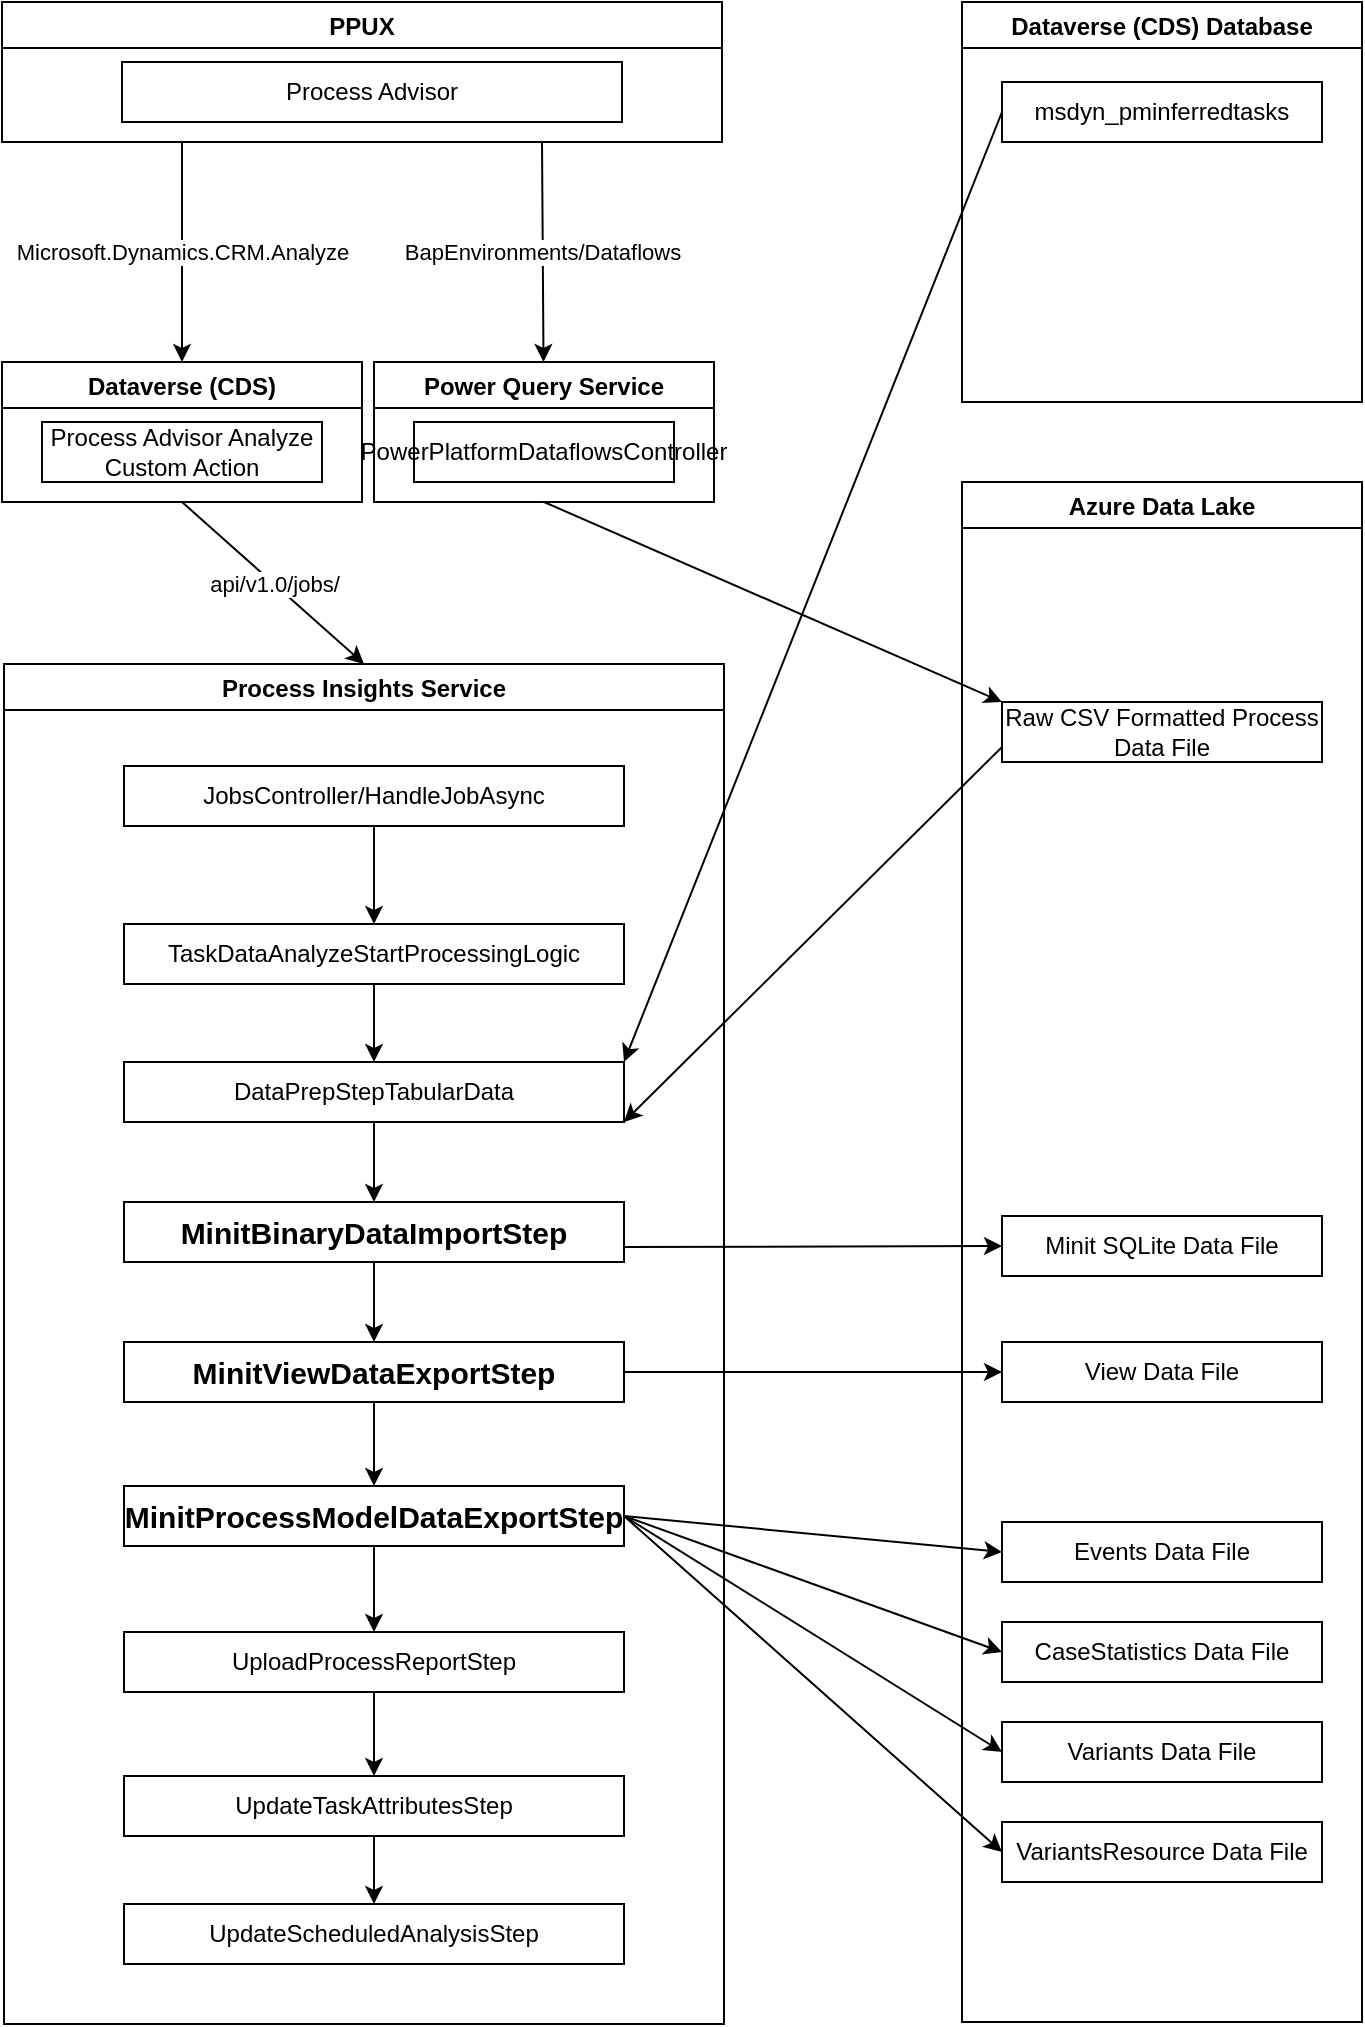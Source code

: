 <mxfile version="20.0.4" type="github">
  <diagram id="C8j_8flPOBpoar4NSnce" name="Page-1">
    <mxGraphModel dx="2062" dy="1160" grid="1" gridSize="10" guides="1" tooltips="1" connect="1" arrows="1" fold="1" page="1" pageScale="1" pageWidth="850" pageHeight="1100" math="0" shadow="0">
      <root>
        <mxCell id="0" />
        <mxCell id="1" parent="0" />
        <mxCell id="mgipW3gkoZzFsmlLgcQ_-7" value="PPUX" style="swimlane;" parent="1" vertex="1">
          <mxGeometry x="80" y="40" width="360" height="70" as="geometry" />
        </mxCell>
        <mxCell id="mgipW3gkoZzFsmlLgcQ_-8" value="Process Advisor" style="rounded=0;whiteSpace=wrap;html=1;" parent="mgipW3gkoZzFsmlLgcQ_-7" vertex="1">
          <mxGeometry x="60" y="30" width="250" height="30" as="geometry" />
        </mxCell>
        <mxCell id="mgipW3gkoZzFsmlLgcQ_-9" value="Dataverse (CDS)" style="swimlane;" parent="1" vertex="1">
          <mxGeometry x="80" y="220" width="180" height="70" as="geometry" />
        </mxCell>
        <mxCell id="mgipW3gkoZzFsmlLgcQ_-10" value="Process Advisor Analyze Custom Action" style="rounded=0;whiteSpace=wrap;html=1;" parent="mgipW3gkoZzFsmlLgcQ_-9" vertex="1">
          <mxGeometry x="20" y="30" width="140" height="30" as="geometry" />
        </mxCell>
        <mxCell id="mgipW3gkoZzFsmlLgcQ_-11" value="Process Insights Service" style="swimlane;" parent="1" vertex="1">
          <mxGeometry x="81" y="371" width="360" height="680" as="geometry" />
        </mxCell>
        <mxCell id="mgipW3gkoZzFsmlLgcQ_-12" value="JobsController/HandleJobAsync" style="rounded=0;whiteSpace=wrap;html=1;" parent="mgipW3gkoZzFsmlLgcQ_-11" vertex="1">
          <mxGeometry x="60" y="51" width="250" height="30" as="geometry" />
        </mxCell>
        <mxCell id="mgipW3gkoZzFsmlLgcQ_-15" value="TaskDataAnalyzeStartProcessingLogic" style="rounded=0;whiteSpace=wrap;html=1;" parent="mgipW3gkoZzFsmlLgcQ_-11" vertex="1">
          <mxGeometry x="60" y="130" width="250" height="30" as="geometry" />
        </mxCell>
        <mxCell id="mgipW3gkoZzFsmlLgcQ_-16" value="DataPrepStepTabularData" style="rounded=0;whiteSpace=wrap;html=1;" parent="mgipW3gkoZzFsmlLgcQ_-11" vertex="1">
          <mxGeometry x="60" y="199" width="250" height="30" as="geometry" />
        </mxCell>
        <mxCell id="mgipW3gkoZzFsmlLgcQ_-17" value="MinitBinaryDataImportStep" style="rounded=0;whiteSpace=wrap;html=1;fontStyle=1;fontSize=15;" parent="mgipW3gkoZzFsmlLgcQ_-11" vertex="1">
          <mxGeometry x="60" y="269" width="250" height="30" as="geometry" />
        </mxCell>
        <mxCell id="mgipW3gkoZzFsmlLgcQ_-18" value="MinitViewDataExportStep" style="rounded=0;whiteSpace=wrap;html=1;fontStyle=1;fontSize=15;" parent="mgipW3gkoZzFsmlLgcQ_-11" vertex="1">
          <mxGeometry x="60" y="339" width="250" height="30" as="geometry" />
        </mxCell>
        <mxCell id="mgipW3gkoZzFsmlLgcQ_-20" value="UploadProcessReportStep" style="rounded=0;whiteSpace=wrap;html=1;" parent="mgipW3gkoZzFsmlLgcQ_-11" vertex="1">
          <mxGeometry x="60" y="484" width="250" height="30" as="geometry" />
        </mxCell>
        <mxCell id="mgipW3gkoZzFsmlLgcQ_-21" value="UpdateTaskAttributesStep" style="rounded=0;whiteSpace=wrap;html=1;" parent="mgipW3gkoZzFsmlLgcQ_-11" vertex="1">
          <mxGeometry x="60" y="556" width="250" height="30" as="geometry" />
        </mxCell>
        <mxCell id="mgipW3gkoZzFsmlLgcQ_-22" value="UpdateScheduledAnalysisStep" style="rounded=0;whiteSpace=wrap;html=1;" parent="mgipW3gkoZzFsmlLgcQ_-11" vertex="1">
          <mxGeometry x="60" y="620" width="250" height="30" as="geometry" />
        </mxCell>
        <mxCell id="mgipW3gkoZzFsmlLgcQ_-41" value="MinitProcessModelDataExportStep" style="rounded=0;whiteSpace=wrap;html=1;fontStyle=1;fontSize=15;" parent="mgipW3gkoZzFsmlLgcQ_-11" vertex="1">
          <mxGeometry x="60" y="411" width="250" height="30" as="geometry" />
        </mxCell>
        <mxCell id="mgipW3gkoZzFsmlLgcQ_-57" value="" style="endArrow=classic;html=1;rounded=0;fontSize=15;exitX=0.5;exitY=1;exitDx=0;exitDy=0;" parent="mgipW3gkoZzFsmlLgcQ_-11" source="mgipW3gkoZzFsmlLgcQ_-12" target="mgipW3gkoZzFsmlLgcQ_-15" edge="1">
          <mxGeometry width="50" height="50" relative="1" as="geometry">
            <mxPoint x="-111" y="249" as="sourcePoint" />
            <mxPoint x="-61" y="199" as="targetPoint" />
          </mxGeometry>
        </mxCell>
        <mxCell id="mgipW3gkoZzFsmlLgcQ_-58" value="" style="endArrow=classic;html=1;rounded=0;fontSize=15;exitX=0.5;exitY=1;exitDx=0;exitDy=0;" parent="mgipW3gkoZzFsmlLgcQ_-11" source="mgipW3gkoZzFsmlLgcQ_-15" target="mgipW3gkoZzFsmlLgcQ_-16" edge="1">
          <mxGeometry width="50" height="50" relative="1" as="geometry">
            <mxPoint x="195" y="91" as="sourcePoint" />
            <mxPoint x="195" y="140" as="targetPoint" />
          </mxGeometry>
        </mxCell>
        <mxCell id="mgipW3gkoZzFsmlLgcQ_-60" value="" style="endArrow=classic;html=1;rounded=0;fontSize=15;exitX=0.5;exitY=1;exitDx=0;exitDy=0;" parent="mgipW3gkoZzFsmlLgcQ_-11" source="mgipW3gkoZzFsmlLgcQ_-16" target="mgipW3gkoZzFsmlLgcQ_-17" edge="1">
          <mxGeometry width="50" height="50" relative="1" as="geometry">
            <mxPoint x="-101" y="379" as="sourcePoint" />
            <mxPoint x="-51" y="329" as="targetPoint" />
          </mxGeometry>
        </mxCell>
        <mxCell id="mgipW3gkoZzFsmlLgcQ_-61" value="" style="endArrow=classic;html=1;rounded=0;fontSize=15;exitX=0.5;exitY=1;exitDx=0;exitDy=0;" parent="mgipW3gkoZzFsmlLgcQ_-11" source="mgipW3gkoZzFsmlLgcQ_-17" target="mgipW3gkoZzFsmlLgcQ_-18" edge="1">
          <mxGeometry width="50" height="50" relative="1" as="geometry">
            <mxPoint x="-11" y="439" as="sourcePoint" />
            <mxPoint x="39" y="389" as="targetPoint" />
          </mxGeometry>
        </mxCell>
        <mxCell id="mgipW3gkoZzFsmlLgcQ_-62" value="" style="endArrow=classic;html=1;rounded=0;fontSize=15;exitX=0.5;exitY=1;exitDx=0;exitDy=0;entryX=0.5;entryY=0;entryDx=0;entryDy=0;" parent="mgipW3gkoZzFsmlLgcQ_-11" source="mgipW3gkoZzFsmlLgcQ_-18" target="mgipW3gkoZzFsmlLgcQ_-41" edge="1">
          <mxGeometry width="50" height="50" relative="1" as="geometry">
            <mxPoint x="-51" y="469" as="sourcePoint" />
            <mxPoint x="-1" y="419" as="targetPoint" />
          </mxGeometry>
        </mxCell>
        <mxCell id="mgipW3gkoZzFsmlLgcQ_-63" value="" style="endArrow=classic;html=1;rounded=0;fontSize=15;exitX=0.5;exitY=1;exitDx=0;exitDy=0;entryX=0.5;entryY=0;entryDx=0;entryDy=0;" parent="mgipW3gkoZzFsmlLgcQ_-11" source="mgipW3gkoZzFsmlLgcQ_-41" target="mgipW3gkoZzFsmlLgcQ_-20" edge="1">
          <mxGeometry width="50" height="50" relative="1" as="geometry">
            <mxPoint x="-91" y="499" as="sourcePoint" />
            <mxPoint x="-41" y="449" as="targetPoint" />
          </mxGeometry>
        </mxCell>
        <mxCell id="mgipW3gkoZzFsmlLgcQ_-64" value="" style="endArrow=classic;html=1;rounded=0;fontSize=15;exitX=0.5;exitY=1;exitDx=0;exitDy=0;entryX=0.5;entryY=0;entryDx=0;entryDy=0;" parent="mgipW3gkoZzFsmlLgcQ_-11" source="mgipW3gkoZzFsmlLgcQ_-20" target="mgipW3gkoZzFsmlLgcQ_-21" edge="1">
          <mxGeometry width="50" height="50" relative="1" as="geometry">
            <mxPoint x="-61" y="579" as="sourcePoint" />
            <mxPoint x="-11" y="529" as="targetPoint" />
          </mxGeometry>
        </mxCell>
        <mxCell id="mgipW3gkoZzFsmlLgcQ_-65" value="" style="endArrow=classic;html=1;rounded=0;fontSize=15;exitX=0.5;exitY=1;exitDx=0;exitDy=0;" parent="mgipW3gkoZzFsmlLgcQ_-11" source="mgipW3gkoZzFsmlLgcQ_-21" target="mgipW3gkoZzFsmlLgcQ_-22" edge="1">
          <mxGeometry width="50" height="50" relative="1" as="geometry">
            <mxPoint x="-61" y="629" as="sourcePoint" />
            <mxPoint x="-11" y="579" as="targetPoint" />
          </mxGeometry>
        </mxCell>
        <mxCell id="mgipW3gkoZzFsmlLgcQ_-13" value="Microsoft.Dynamics.CRM.Analyze" style="endArrow=classic;html=1;rounded=0;entryX=0.5;entryY=0;entryDx=0;entryDy=0;exitX=0.25;exitY=1;exitDx=0;exitDy=0;" parent="1" source="mgipW3gkoZzFsmlLgcQ_-7" target="mgipW3gkoZzFsmlLgcQ_-9" edge="1">
          <mxGeometry width="50" height="50" relative="1" as="geometry">
            <mxPoint x="-30" y="230" as="sourcePoint" />
            <mxPoint x="20" y="180" as="targetPoint" />
          </mxGeometry>
        </mxCell>
        <mxCell id="mgipW3gkoZzFsmlLgcQ_-14" value="api/v1.0/jobs/" style="endArrow=classic;html=1;rounded=0;entryX=0.5;entryY=0;entryDx=0;entryDy=0;exitX=0.5;exitY=1;exitDx=0;exitDy=0;" parent="1" source="mgipW3gkoZzFsmlLgcQ_-9" target="mgipW3gkoZzFsmlLgcQ_-11" edge="1">
          <mxGeometry width="50" height="50" relative="1" as="geometry">
            <mxPoint y="480" as="sourcePoint" />
            <mxPoint x="50" y="430" as="targetPoint" />
          </mxGeometry>
        </mxCell>
        <mxCell id="mgipW3gkoZzFsmlLgcQ_-25" value="Dataverse (CDS) Database" style="swimlane;" parent="1" vertex="1">
          <mxGeometry x="560" y="40" width="200" height="200" as="geometry" />
        </mxCell>
        <mxCell id="mgipW3gkoZzFsmlLgcQ_-28" value="msdyn_pminferredtasks" style="rounded=0;whiteSpace=wrap;html=1;" parent="mgipW3gkoZzFsmlLgcQ_-25" vertex="1">
          <mxGeometry x="20" y="40" width="160" height="30" as="geometry" />
        </mxCell>
        <mxCell id="mgipW3gkoZzFsmlLgcQ_-26" value="Azure Data Lake" style="swimlane;" parent="1" vertex="1">
          <mxGeometry x="560" y="280" width="200" height="770" as="geometry" />
        </mxCell>
        <mxCell id="mgipW3gkoZzFsmlLgcQ_-29" value="Raw CSV Formatted Process Data File" style="rounded=0;whiteSpace=wrap;html=1;" parent="mgipW3gkoZzFsmlLgcQ_-26" vertex="1">
          <mxGeometry x="20" y="110" width="160" height="30" as="geometry" />
        </mxCell>
        <mxCell id="mgipW3gkoZzFsmlLgcQ_-42" value="Minit SQLite Data File" style="rounded=0;whiteSpace=wrap;html=1;" parent="mgipW3gkoZzFsmlLgcQ_-26" vertex="1">
          <mxGeometry x="20" y="367" width="160" height="30" as="geometry" />
        </mxCell>
        <mxCell id="mgipW3gkoZzFsmlLgcQ_-45" value="Events Data File" style="rounded=0;whiteSpace=wrap;html=1;" parent="mgipW3gkoZzFsmlLgcQ_-26" vertex="1">
          <mxGeometry x="20" y="520" width="160" height="30" as="geometry" />
        </mxCell>
        <mxCell id="mgipW3gkoZzFsmlLgcQ_-46" value="Variants Data File" style="rounded=0;whiteSpace=wrap;html=1;" parent="mgipW3gkoZzFsmlLgcQ_-26" vertex="1">
          <mxGeometry x="20" y="620" width="160" height="30" as="geometry" />
        </mxCell>
        <mxCell id="mgipW3gkoZzFsmlLgcQ_-48" value="CaseStatistics Data File" style="rounded=0;whiteSpace=wrap;html=1;" parent="mgipW3gkoZzFsmlLgcQ_-26" vertex="1">
          <mxGeometry x="20" y="570" width="160" height="30" as="geometry" />
        </mxCell>
        <mxCell id="mgipW3gkoZzFsmlLgcQ_-49" value="VariantsResource Data File" style="rounded=0;whiteSpace=wrap;html=1;" parent="mgipW3gkoZzFsmlLgcQ_-26" vertex="1">
          <mxGeometry x="20" y="670" width="160" height="30" as="geometry" />
        </mxCell>
        <mxCell id="mgipW3gkoZzFsmlLgcQ_-50" value="View Data File" style="rounded=0;whiteSpace=wrap;html=1;" parent="mgipW3gkoZzFsmlLgcQ_-26" vertex="1">
          <mxGeometry x="20" y="430" width="160" height="30" as="geometry" />
        </mxCell>
        <mxCell id="mgipW3gkoZzFsmlLgcQ_-30" value="Power Query Service" style="swimlane;" parent="1" vertex="1">
          <mxGeometry x="266" y="220" width="170" height="70" as="geometry" />
        </mxCell>
        <mxCell id="mgipW3gkoZzFsmlLgcQ_-31" value="PowerPlatformDataflowsController" style="rounded=0;whiteSpace=wrap;html=1;" parent="mgipW3gkoZzFsmlLgcQ_-30" vertex="1">
          <mxGeometry x="20" y="30" width="130" height="30" as="geometry" />
        </mxCell>
        <mxCell id="mgipW3gkoZzFsmlLgcQ_-32" value="BapEnvironments/Dataflows" style="endArrow=classic;html=1;rounded=0;exitX=0.75;exitY=1;exitDx=0;exitDy=0;" parent="1" source="mgipW3gkoZzFsmlLgcQ_-7" target="mgipW3gkoZzFsmlLgcQ_-30" edge="1">
          <mxGeometry width="50" height="50" relative="1" as="geometry">
            <mxPoint x="480" y="270" as="sourcePoint" />
            <mxPoint x="530" y="220" as="targetPoint" />
          </mxGeometry>
        </mxCell>
        <mxCell id="mgipW3gkoZzFsmlLgcQ_-33" value="" style="endArrow=classic;html=1;rounded=0;exitX=0.5;exitY=1;exitDx=0;exitDy=0;entryX=0;entryY=0;entryDx=0;entryDy=0;" parent="1" source="mgipW3gkoZzFsmlLgcQ_-30" target="mgipW3gkoZzFsmlLgcQ_-29" edge="1">
          <mxGeometry width="50" height="50" relative="1" as="geometry">
            <mxPoint x="470" y="320" as="sourcePoint" />
            <mxPoint x="520" y="270" as="targetPoint" />
          </mxGeometry>
        </mxCell>
        <mxCell id="mgipW3gkoZzFsmlLgcQ_-39" value="" style="endArrow=classic;html=1;rounded=0;exitX=0;exitY=0.5;exitDx=0;exitDy=0;entryX=1;entryY=0;entryDx=0;entryDy=0;" parent="1" source="mgipW3gkoZzFsmlLgcQ_-28" target="mgipW3gkoZzFsmlLgcQ_-16" edge="1">
          <mxGeometry width="50" height="50" relative="1" as="geometry">
            <mxPoint x="520" y="110" as="sourcePoint" />
            <mxPoint x="530" y="550" as="targetPoint" />
          </mxGeometry>
        </mxCell>
        <mxCell id="mgipW3gkoZzFsmlLgcQ_-40" value="" style="endArrow=classic;html=1;rounded=0;exitX=0;exitY=0.75;exitDx=0;exitDy=0;entryX=1;entryY=1;entryDx=0;entryDy=0;" parent="1" source="mgipW3gkoZzFsmlLgcQ_-29" target="mgipW3gkoZzFsmlLgcQ_-16" edge="1">
          <mxGeometry width="50" height="50" relative="1" as="geometry">
            <mxPoint x="460" y="600" as="sourcePoint" />
            <mxPoint x="510" y="550" as="targetPoint" />
          </mxGeometry>
        </mxCell>
        <mxCell id="mgipW3gkoZzFsmlLgcQ_-43" value="" style="endArrow=classic;html=1;rounded=0;entryX=0;entryY=0.5;entryDx=0;entryDy=0;exitX=1;exitY=0.75;exitDx=0;exitDy=0;" parent="1" source="mgipW3gkoZzFsmlLgcQ_-17" target="mgipW3gkoZzFsmlLgcQ_-42" edge="1">
          <mxGeometry width="50" height="50" relative="1" as="geometry">
            <mxPoint x="500" y="670" as="sourcePoint" />
            <mxPoint x="520" y="630" as="targetPoint" />
          </mxGeometry>
        </mxCell>
        <mxCell id="mgipW3gkoZzFsmlLgcQ_-51" value="" style="endArrow=classic;html=1;rounded=0;exitX=1;exitY=0.5;exitDx=0;exitDy=0;entryX=0;entryY=0.5;entryDx=0;entryDy=0;" parent="1" source="mgipW3gkoZzFsmlLgcQ_-41" target="mgipW3gkoZzFsmlLgcQ_-45" edge="1">
          <mxGeometry width="50" height="50" relative="1" as="geometry">
            <mxPoint x="470" y="880" as="sourcePoint" />
            <mxPoint x="520" y="830" as="targetPoint" />
          </mxGeometry>
        </mxCell>
        <mxCell id="mgipW3gkoZzFsmlLgcQ_-52" value="" style="endArrow=classic;html=1;rounded=0;exitX=1;exitY=0.5;exitDx=0;exitDy=0;entryX=0;entryY=0.5;entryDx=0;entryDy=0;" parent="1" source="mgipW3gkoZzFsmlLgcQ_-41" target="mgipW3gkoZzFsmlLgcQ_-48" edge="1">
          <mxGeometry width="50" height="50" relative="1" as="geometry">
            <mxPoint x="470" y="900" as="sourcePoint" />
            <mxPoint x="520" y="850" as="targetPoint" />
          </mxGeometry>
        </mxCell>
        <mxCell id="mgipW3gkoZzFsmlLgcQ_-53" value="" style="endArrow=classic;html=1;rounded=0;exitX=1;exitY=0.5;exitDx=0;exitDy=0;entryX=0;entryY=0.5;entryDx=0;entryDy=0;" parent="1" source="mgipW3gkoZzFsmlLgcQ_-41" target="mgipW3gkoZzFsmlLgcQ_-46" edge="1">
          <mxGeometry width="50" height="50" relative="1" as="geometry">
            <mxPoint x="470" y="950" as="sourcePoint" />
            <mxPoint x="520" y="900" as="targetPoint" />
          </mxGeometry>
        </mxCell>
        <mxCell id="mgipW3gkoZzFsmlLgcQ_-54" value="" style="endArrow=classic;html=1;rounded=0;exitX=1;exitY=0.5;exitDx=0;exitDy=0;entryX=0;entryY=0.5;entryDx=0;entryDy=0;" parent="1" source="mgipW3gkoZzFsmlLgcQ_-41" target="mgipW3gkoZzFsmlLgcQ_-49" edge="1">
          <mxGeometry width="50" height="50" relative="1" as="geometry">
            <mxPoint x="470" y="970" as="sourcePoint" />
            <mxPoint x="520" y="920" as="targetPoint" />
          </mxGeometry>
        </mxCell>
        <mxCell id="mgipW3gkoZzFsmlLgcQ_-55" value="" style="endArrow=classic;html=1;rounded=0;exitX=1;exitY=0.5;exitDx=0;exitDy=0;entryX=0;entryY=0.5;entryDx=0;entryDy=0;" parent="1" source="mgipW3gkoZzFsmlLgcQ_-18" target="mgipW3gkoZzFsmlLgcQ_-50" edge="1">
          <mxGeometry width="50" height="50" relative="1" as="geometry">
            <mxPoint x="480" y="990" as="sourcePoint" />
            <mxPoint x="530" y="940" as="targetPoint" />
          </mxGeometry>
        </mxCell>
      </root>
    </mxGraphModel>
  </diagram>
</mxfile>
